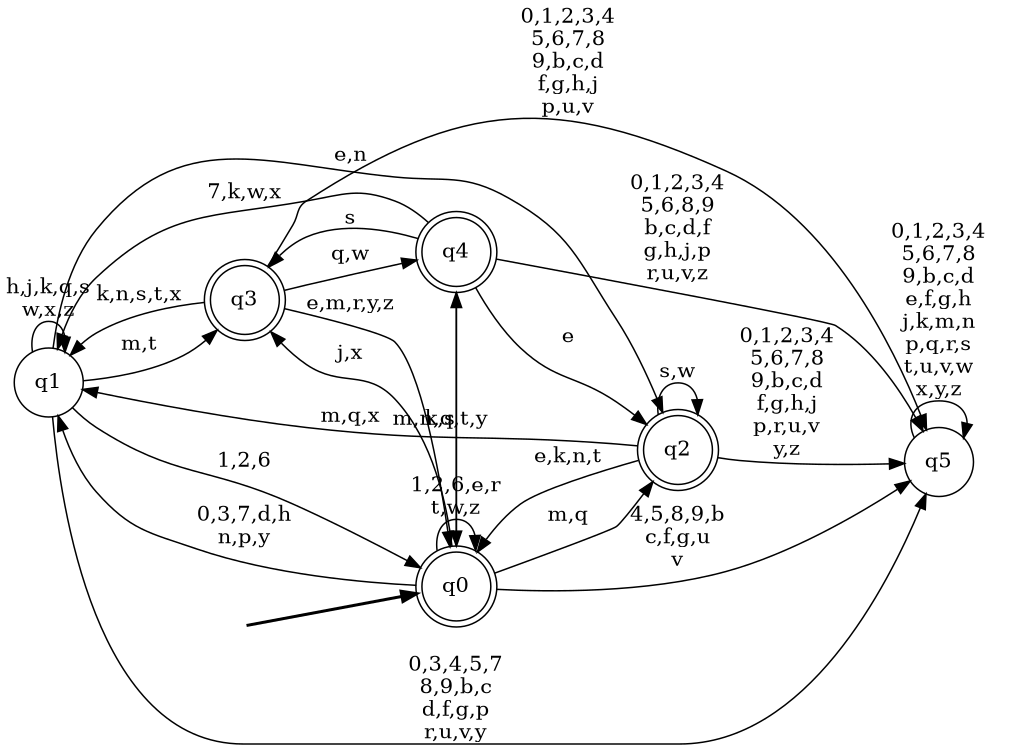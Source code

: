 digraph BlueStar {
__start0 [style = invis, shape = none, label = "", width = 0, height = 0];

rankdir=LR;
size="8,5";

s0 [style="rounded,filled", color="black", fillcolor="white" shape="doublecircle", label="q0"];
s1 [style="filled", color="black", fillcolor="white" shape="circle", label="q1"];
s2 [style="rounded,filled", color="black", fillcolor="white" shape="doublecircle", label="q2"];
s3 [style="rounded,filled", color="black", fillcolor="white" shape="doublecircle", label="q3"];
s4 [style="rounded,filled", color="black", fillcolor="white" shape="doublecircle", label="q4"];
s5 [style="filled", color="black", fillcolor="white" shape="circle", label="q5"];
subgraph cluster_main { 
	graph [pad=".75", ranksep="0.15", nodesep="0.15"];
	 style=invis; 
	__start0 -> s0 [penwidth=2];
}
s0 -> s0 [label="1,2,6,e,r\nt,w,z"];
s0 -> s1 [label="0,3,7,d,h\nn,p,y"];
s0 -> s2 [label="m,q"];
s0 -> s3 [label="j,x"];
s0 -> s4 [label="k,s"];
s0 -> s5 [label="4,5,8,9,b\nc,f,g,u\nv"];
s1 -> s0 [label="1,2,6"];
s1 -> s1 [label="h,j,k,q,s\nw,x,z"];
s1 -> s2 [label="e,n"];
s1 -> s3 [label="m,t"];
s1 -> s5 [label="0,3,4,5,7\n8,9,b,c\nd,f,g,p\nr,u,v,y"];
s2 -> s0 [label="e,k,n,t"];
s2 -> s1 [label="m,q,x"];
s2 -> s2 [label="s,w"];
s2 -> s5 [label="0,1,2,3,4\n5,6,7,8\n9,b,c,d\nf,g,h,j\np,r,u,v\ny,z"];
s3 -> s0 [label="e,m,r,y,z"];
s3 -> s1 [label="k,n,s,t,x"];
s3 -> s4 [label="q,w"];
s3 -> s5 [label="0,1,2,3,4\n5,6,7,8\n9,b,c,d\nf,g,h,j\np,u,v"];
s4 -> s0 [label="m,n,q,t,y"];
s4 -> s1 [label="7,k,w,x"];
s4 -> s2 [label="e"];
s4 -> s3 [label="s"];
s4 -> s5 [label="0,1,2,3,4\n5,6,8,9\nb,c,d,f\ng,h,j,p\nr,u,v,z"];
s5 -> s5 [label="0,1,2,3,4\n5,6,7,8\n9,b,c,d\ne,f,g,h\nj,k,m,n\np,q,r,s\nt,u,v,w\nx,y,z"];

}